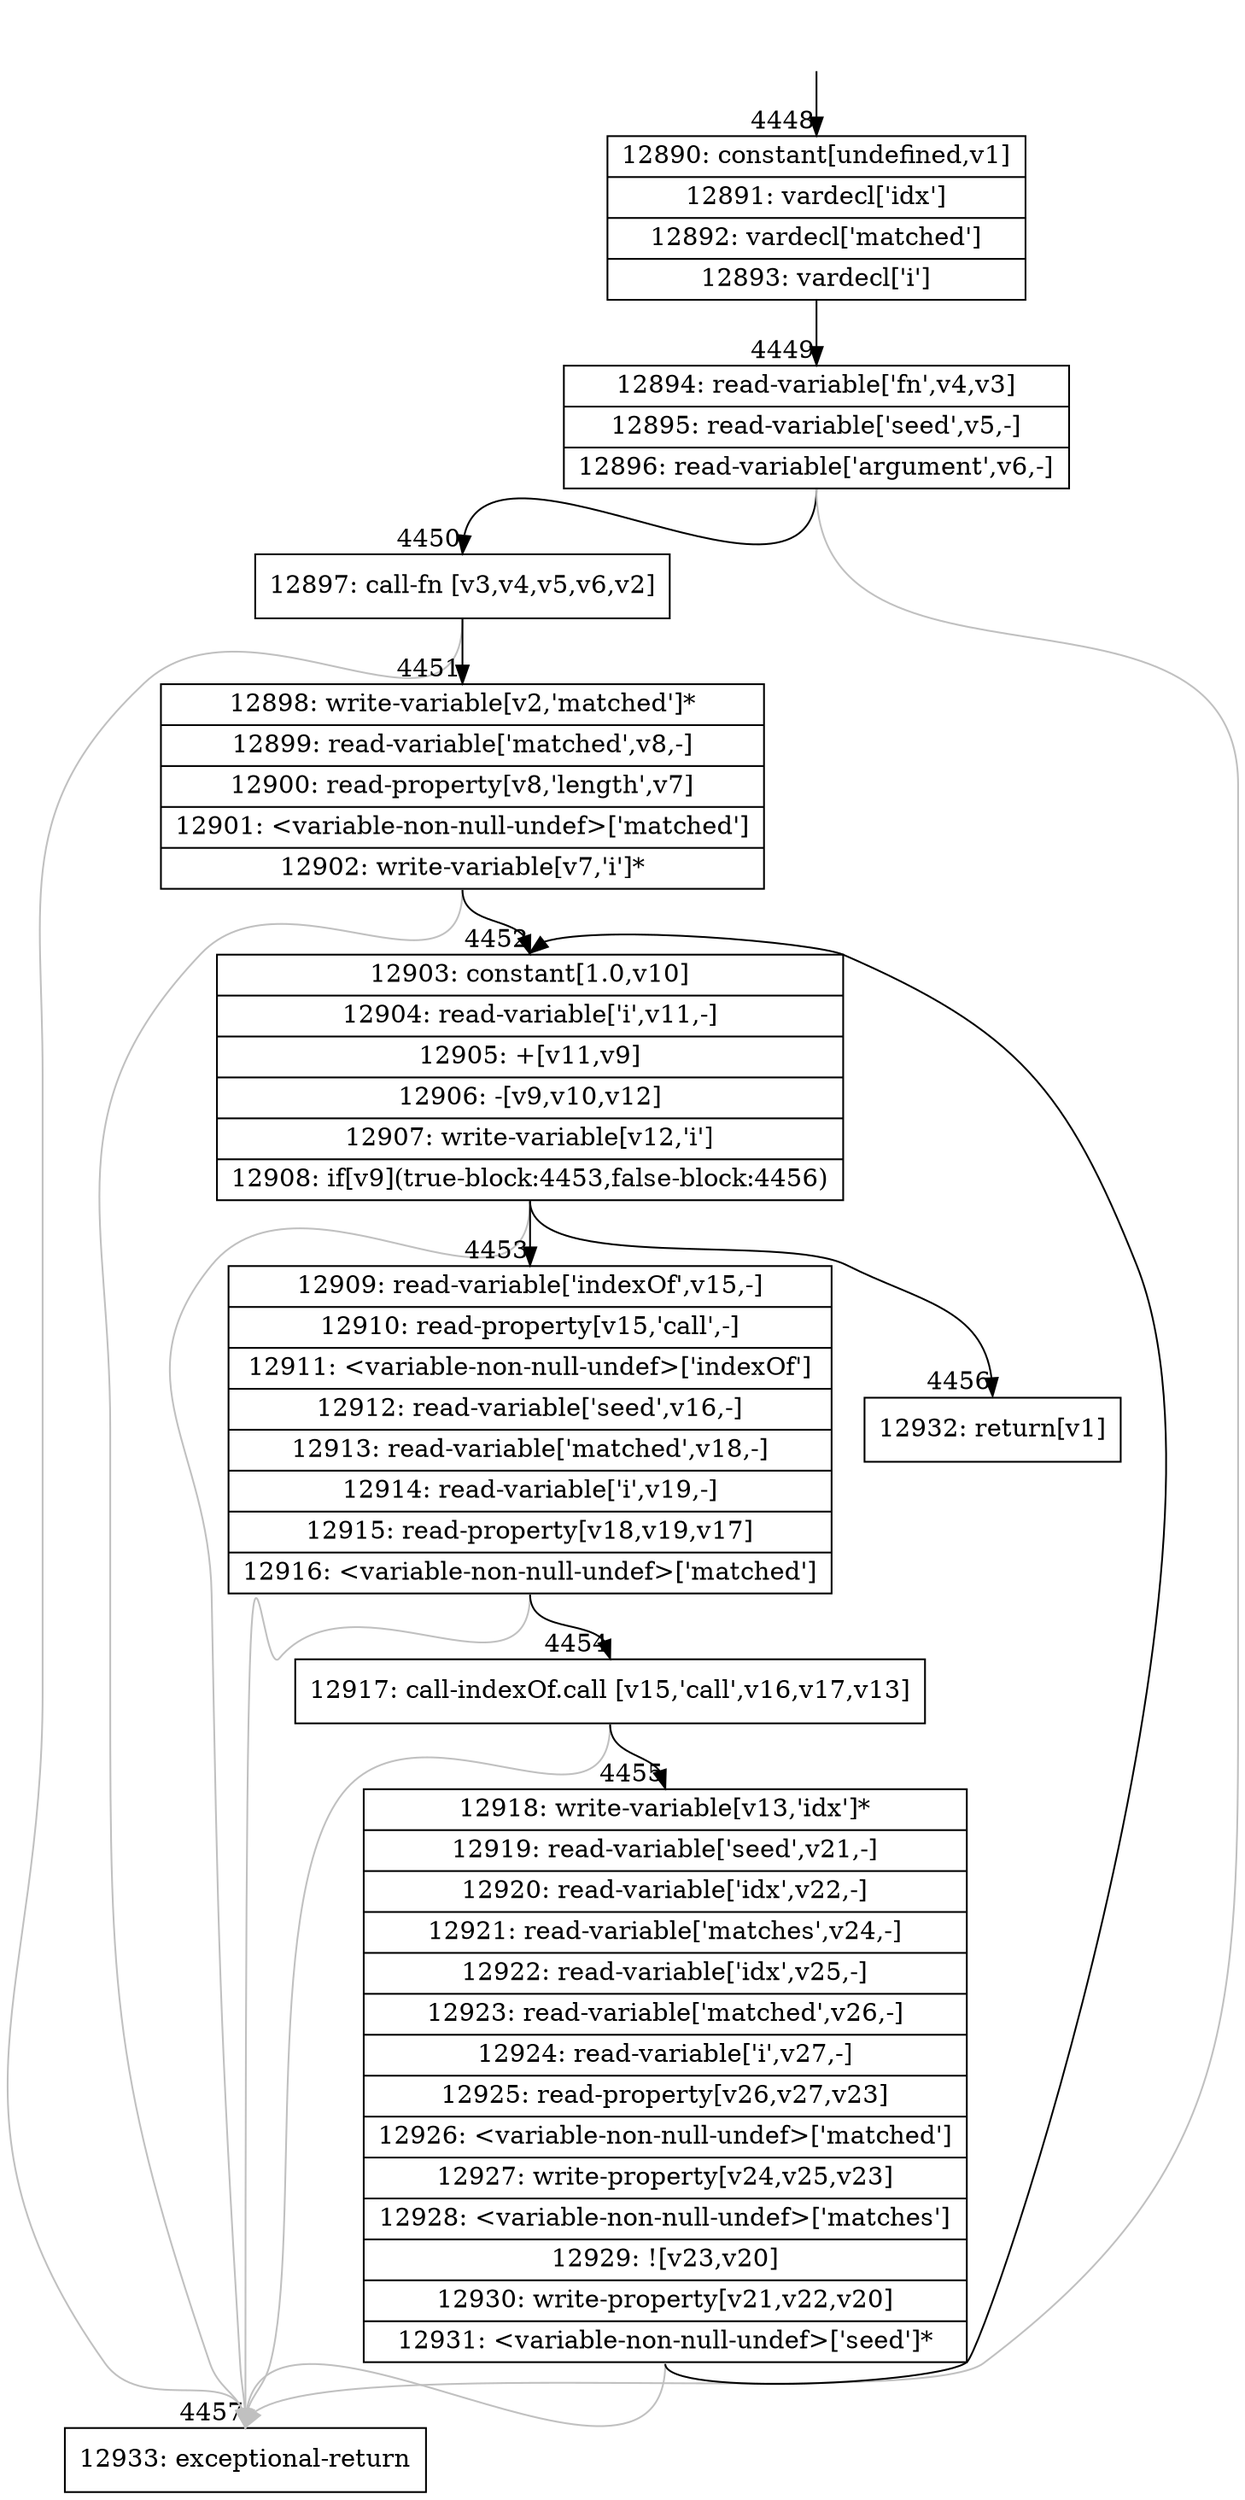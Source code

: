 digraph {
rankdir="TD"
BB_entry287[shape=none,label=""];
BB_entry287 -> BB4448 [tailport=s, headport=n, headlabel="    4448"]
BB4448 [shape=record label="{12890: constant[undefined,v1]|12891: vardecl['idx']|12892: vardecl['matched']|12893: vardecl['i']}" ] 
BB4448 -> BB4449 [tailport=s, headport=n, headlabel="      4449"]
BB4449 [shape=record label="{12894: read-variable['fn',v4,v3]|12895: read-variable['seed',v5,-]|12896: read-variable['argument',v6,-]}" ] 
BB4449 -> BB4450 [tailport=s, headport=n, headlabel="      4450"]
BB4449 -> BB4457 [tailport=s, headport=n, color=gray, headlabel="      4457"]
BB4450 [shape=record label="{12897: call-fn [v3,v4,v5,v6,v2]}" ] 
BB4450 -> BB4451 [tailport=s, headport=n, headlabel="      4451"]
BB4450 -> BB4457 [tailport=s, headport=n, color=gray]
BB4451 [shape=record label="{12898: write-variable[v2,'matched']*|12899: read-variable['matched',v8,-]|12900: read-property[v8,'length',v7]|12901: \<variable-non-null-undef\>['matched']|12902: write-variable[v7,'i']*}" ] 
BB4451 -> BB4452 [tailport=s, headport=n, headlabel="      4452"]
BB4451 -> BB4457 [tailport=s, headport=n, color=gray]
BB4452 [shape=record label="{12903: constant[1.0,v10]|12904: read-variable['i',v11,-]|12905: +[v11,v9]|12906: -[v9,v10,v12]|12907: write-variable[v12,'i']|12908: if[v9](true-block:4453,false-block:4456)}" ] 
BB4452 -> BB4453 [tailport=s, headport=n, headlabel="      4453"]
BB4452 -> BB4456 [tailport=s, headport=n, headlabel="      4456"]
BB4452 -> BB4457 [tailport=s, headport=n, color=gray]
BB4453 [shape=record label="{12909: read-variable['indexOf',v15,-]|12910: read-property[v15,'call',-]|12911: \<variable-non-null-undef\>['indexOf']|12912: read-variable['seed',v16,-]|12913: read-variable['matched',v18,-]|12914: read-variable['i',v19,-]|12915: read-property[v18,v19,v17]|12916: \<variable-non-null-undef\>['matched']}" ] 
BB4453 -> BB4454 [tailport=s, headport=n, headlabel="      4454"]
BB4453 -> BB4457 [tailport=s, headport=n, color=gray]
BB4454 [shape=record label="{12917: call-indexOf.call [v15,'call',v16,v17,v13]}" ] 
BB4454 -> BB4455 [tailport=s, headport=n, headlabel="      4455"]
BB4454 -> BB4457 [tailport=s, headport=n, color=gray]
BB4455 [shape=record label="{12918: write-variable[v13,'idx']*|12919: read-variable['seed',v21,-]|12920: read-variable['idx',v22,-]|12921: read-variable['matches',v24,-]|12922: read-variable['idx',v25,-]|12923: read-variable['matched',v26,-]|12924: read-variable['i',v27,-]|12925: read-property[v26,v27,v23]|12926: \<variable-non-null-undef\>['matched']|12927: write-property[v24,v25,v23]|12928: \<variable-non-null-undef\>['matches']|12929: ![v23,v20]|12930: write-property[v21,v22,v20]|12931: \<variable-non-null-undef\>['seed']*}" ] 
BB4455 -> BB4452 [tailport=s, headport=n]
BB4455 -> BB4457 [tailport=s, headport=n, color=gray]
BB4456 [shape=record label="{12932: return[v1]}" ] 
BB4457 [shape=record label="{12933: exceptional-return}" ] 
}
